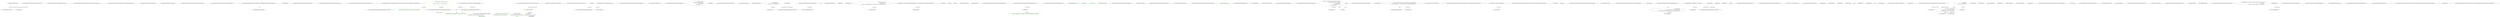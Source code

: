 digraph  {
n10 [label="Nancy.Json.JavaScriptPrimitiveConverter", span=""];
n0 [cluster="Nancy.Json.JavaScriptPrimitiveConverter.Deserialize(object, System.Type)", label="Entry Nancy.Json.JavaScriptPrimitiveConverter.Deserialize(object, System.Type)", span="9-9"];
n1 [cluster="Nancy.Json.JavaScriptPrimitiveConverter.Deserialize(object, System.Type)", label="return Deserialize(primitiveValue, type, null);", span="11-11"];
n2 [cluster="Nancy.Json.JavaScriptPrimitiveConverter.Deserialize(object, System.Type)", label="Exit Nancy.Json.JavaScriptPrimitiveConverter.Deserialize(object, System.Type)", span="9-9"];
n3 [cluster="Nancy.Json.JavaScriptPrimitiveConverter.Deserialize(object, System.Type, Nancy.Json.JavaScriptSerializer)", label="Entry Nancy.Json.JavaScriptPrimitiveConverter.Deserialize(object, System.Type, Nancy.Json.JavaScriptSerializer)", span="14-14"];
n4 [cluster="Nancy.Json.JavaScriptPrimitiveConverter.Deserialize(object, System.Type, Nancy.Json.JavaScriptSerializer)", label="Exit Nancy.Json.JavaScriptPrimitiveConverter.Deserialize(object, System.Type, Nancy.Json.JavaScriptSerializer)", span="14-14"];
n5 [cluster="Nancy.Json.JavaScriptPrimitiveConverter.Serialize(object)", label="Entry Nancy.Json.JavaScriptPrimitiveConverter.Serialize(object)", span="16-16"];
n6 [cluster="Nancy.Json.JavaScriptPrimitiveConverter.Serialize(object)", label="return Serialize(obj, null);", span="18-18"];
n7 [cluster="Nancy.Json.JavaScriptPrimitiveConverter.Serialize(object)", label="Exit Nancy.Json.JavaScriptPrimitiveConverter.Serialize(object)", span="16-16"];
n8 [cluster="Nancy.Json.JavaScriptPrimitiveConverter.Serialize(object, Nancy.Json.JavaScriptSerializer)", label="Entry Nancy.Json.JavaScriptPrimitiveConverter.Serialize(object, Nancy.Json.JavaScriptSerializer)", span="21-21"];
n9 [cluster="Nancy.Json.JavaScriptPrimitiveConverter.Serialize(object, Nancy.Json.JavaScriptSerializer)", label="Exit Nancy.Json.JavaScriptPrimitiveConverter.Serialize(object, Nancy.Json.JavaScriptSerializer)", span="21-21"];
m0_27 [cluster="Nancy.AsyncNamedPipelineBase<TAsyncDelegate, TSyncDelegate>.AddItemToEndOfPipeline(Nancy.PipelineItem<TAsyncDelegate>, bool)", file="BrowserDefaultsFixture.cs", label="Entry Nancy.AsyncNamedPipelineBase<TAsyncDelegate, TSyncDelegate>.AddItemToEndOfPipeline(Nancy.PipelineItem<TAsyncDelegate>, bool)", span="109-109"];
m0_53 [cluster="Nancy.Bootstrapper.AppDomainAssemblyTypeScanner.LoadAssemblies(string)", file="BrowserDefaultsFixture.cs", label="GetAssemblyDirectories()", span="154-154"];
m0_54 [cluster="Nancy.Bootstrapper.AppDomainAssemblyTypeScanner.LoadAssemblies(string)", file="BrowserDefaultsFixture.cs", label="LoadAssemblies(directory, wildcardFilename)", span="156-156"];
m0_55 [cluster="Nancy.Bootstrapper.AppDomainAssemblyTypeScanner.LoadAssemblies(string)", file="BrowserDefaultsFixture.cs", label="Exit Nancy.Bootstrapper.AppDomainAssemblyTypeScanner.LoadAssemblies(string)", span="152-152"];
m0_2 [cluster="Nancy.Bootstrapper.AppDomainAssemblyTypeScanner.AppDomainAssemblyTypeScanner()", file="BrowserDefaultsFixture.cs", label="Exit Nancy.Bootstrapper.AppDomainAssemblyTypeScanner.AppDomainAssemblyTypeScanner()", span="15-15"];
m0_3 [cluster="Nancy.Bootstrapper.AppDomainAssemblyTypeScanner.LoadAssembliesWithNancyReferences()", file="BrowserDefaultsFixture.cs", label="Entry Nancy.Bootstrapper.AppDomainAssemblyTypeScanner.LoadAssembliesWithNancyReferences()", span="214-214"];
m0_13 [cluster="Nancy.AfterPipeline.operator +(Nancy.AfterPipeline, System.Func<Nancy.NancyContext, System.Threading.CancellationToken, System.Threading.Tasks.Task>)", file="BrowserDefaultsFixture.cs", label="Entry Nancy.AfterPipeline.operator +(Nancy.AfterPipeline, System.Func<Nancy.NancyContext, System.Threading.CancellationToken, System.Threading.Tasks.Task>)", span="32-32"];
m0_22 [cluster="Nancy.Bootstrapper.AppDomainAssemblyTypeScanner.AddAssembliesToScan(params string[])", color=green, community=0, file="BrowserDefaultsFixture.cs", label="var scanningPredicates = normalisedNames.Select(s =>\r\n                {\r\n                    return (Func<Assembly, bool>)(a => a.GetName().Name == s);\r\n                })", prediction=0, span="113-116"];
m0_23 [cluster="Nancy.Bootstrapper.AppDomainAssemblyTypeScanner.AddAssembliesToScan(params string[])", file="BrowserDefaultsFixture.cs", label="AssembliesToScan = AssembliesToScan.Union(scanningPredicates)", span="118-118"];
m0_24 [cluster="Nancy.Bootstrapper.AppDomainAssemblyTypeScanner.AddAssembliesToScan(params string[])", file="BrowserDefaultsFixture.cs", label="Exit Nancy.Bootstrapper.AppDomainAssemblyTypeScanner.AddAssembliesToScan(params string[])", span="103-103"];
m0_25 [cluster="Nancy.Bootstrapper.AppDomainAssemblyTypeScanner.GetNormalisedAssemblyNames(string[])", file="BrowserDefaultsFixture.cs", label="Entry Nancy.Bootstrapper.AppDomainAssemblyTypeScanner.GetNormalisedAssemblyNames(string[])", span="344-344"];
m0_26 [cluster="System.Collections.Generic.IEnumerable<TSource>.ToArray<TSource>()", file="BrowserDefaultsFixture.cs", label="Entry System.Collections.Generic.IEnumerable<TSource>.ToArray<TSource>()", span="0-0"];
m0_146 [cluster="Nancy.Bootstrapper.AppDomainAssemblyTypeScanner.GetNormalisedAssemblyNames(string[])", file="BrowserDefaultsFixture.cs", label=assemblyNames, span="346-346"];
m0_148 [cluster="Nancy.Bootstrapper.AppDomainAssemblyTypeScanner.GetNormalisedAssemblyNames(string[])", file="BrowserDefaultsFixture.cs", label="yield return Path.GetFileNameWithoutExtension(assemblyName);", span="350-350"];
m0_149 [cluster="Nancy.Bootstrapper.AppDomainAssemblyTypeScanner.GetNormalisedAssemblyNames(string[])", file="BrowserDefaultsFixture.cs", label="yield return assemblyName;", span="354-354"];
m0_147 [cluster="Nancy.Bootstrapper.AppDomainAssemblyTypeScanner.GetNormalisedAssemblyNames(string[])", file="BrowserDefaultsFixture.cs", label="assemblyName.EndsWith(''.dll'') || assemblyName.EndsWith(''.exe'')", span="348-348"];
m0_150 [cluster="Nancy.Bootstrapper.AppDomainAssemblyTypeScanner.GetNormalisedAssemblyNames(string[])", file="BrowserDefaultsFixture.cs", label="Exit Nancy.Bootstrapper.AppDomainAssemblyTypeScanner.GetNormalisedAssemblyNames(string[])", span="344-344"];
m0_67 [cluster="System.IO.Directory.GetFiles(string, string)", file="BrowserDefaultsFixture.cs", label="Entry System.IO.Directory.GetFiles(string, string)", span="0-0"];
m0_71 [cluster="Nancy.Bootstrapper.AppDomainAssemblyTypeScanner.UpdateTypes()", file="BrowserDefaultsFixture.cs", label="Entry Nancy.Bootstrapper.AppDomainAssemblyTypeScanner.UpdateTypes()", span="189-189"];
m0_80 [cluster="Nancy.Bootstrapper.AppDomainAssemblyTypeScanner.UpdateTypes()", file="BrowserDefaultsFixture.cs", label="types = (from assembly in assemblies\r\n                     from type in assembly.SafeGetExportedTypes()\r\n                     where !type.IsAbstract\r\n                     select type).ToArray()", span="193-196"];
m0_79 [cluster="Nancy.Bootstrapper.AppDomainAssemblyTypeScanner.UpdateTypes()", file="BrowserDefaultsFixture.cs", label="UpdateAssemblies()", span="191-191"];
m0_81 [cluster="Nancy.Bootstrapper.AppDomainAssemblyTypeScanner.UpdateTypes()", file="BrowserDefaultsFixture.cs", label="Exit Nancy.Bootstrapper.AppDomainAssemblyTypeScanner.UpdateTypes()", span="189-189"];
m0_145 [cluster="string.IsNullOrWhiteSpace(string)", file="BrowserDefaultsFixture.cs", label="Entry string.IsNullOrWhiteSpace(string)", span="0-0"];
m0_90 [cluster="Nancy.Bootstrapper.AppDomainAssemblyTypeScanner.LoadAssembliesWithNancyReferences()", file="BrowserDefaultsFixture.cs", label=nancyReferencingAssembliesLoaded, span="216-216"];
m0_93 [cluster="Nancy.Bootstrapper.AppDomainAssemblyTypeScanner.LoadAssembliesWithNancyReferences()", file="BrowserDefaultsFixture.cs", label="var existingAssemblyPaths =\r\n                assemblies.Select(a => a.Location).ToArray()", span="223-224"];
m0_101 [cluster="Nancy.Bootstrapper.AppDomainAssemblyTypeScanner.LoadAssembliesWithNancyReferences()", file="BrowserDefaultsFixture.cs", label="Assembly.Load(inspectedAssembly.GetName())", span="248-248"];
m0_91 [cluster="Nancy.Bootstrapper.AppDomainAssemblyTypeScanner.LoadAssembliesWithNancyReferences()", file="BrowserDefaultsFixture.cs", label="return;", span="218-218"];
m0_104 [cluster="Nancy.Bootstrapper.AppDomainAssemblyTypeScanner.LoadAssembliesWithNancyReferences()", file="BrowserDefaultsFixture.cs", label="nancyReferencingAssembliesLoaded = true", span="263-263"];
m0_92 [cluster="Nancy.Bootstrapper.AppDomainAssemblyTypeScanner.LoadAssembliesWithNancyReferences()", file="BrowserDefaultsFixture.cs", label="UpdateAssemblies()", span="221-221"];
m0_94 [cluster="Nancy.Bootstrapper.AppDomainAssemblyTypeScanner.LoadAssembliesWithNancyReferences()", file="BrowserDefaultsFixture.cs", label="GetAssemblyDirectories()", span="226-226"];
m0_95 [cluster="Nancy.Bootstrapper.AppDomainAssemblyTypeScanner.LoadAssembliesWithNancyReferences()", file="BrowserDefaultsFixture.cs", label="var unloadedAssemblies = Directory\r\n                    .GetFiles(directory, ''*.dll'')\r\n                    .Where(f => !existingAssemblyPaths.Contains(f, StringComparer.InvariantCultureIgnoreCase)).ToArray()", span="228-230"];
m0_98 [cluster="Nancy.Bootstrapper.AppDomainAssemblyTypeScanner.LoadAssembliesWithNancyReferences()", file="BrowserDefaultsFixture.cs", label="inspectedAssembly = Assembly.ReflectionOnlyLoadFrom(unloadedAssembly)", span="237-237"];
m0_100 [cluster="Nancy.Bootstrapper.AppDomainAssemblyTypeScanner.LoadAssembliesWithNancyReferences()", file="BrowserDefaultsFixture.cs", label="inspectedAssembly != null && inspectedAssembly.GetReferencedAssemblies().Any(r => r.Name.StartsWith(''Nancy'', StringComparison.OrdinalIgnoreCase))", span="244-244"];
m0_96 [cluster="Nancy.Bootstrapper.AppDomainAssemblyTypeScanner.LoadAssembliesWithNancyReferences()", file="BrowserDefaultsFixture.cs", label=unloadedAssemblies, span="232-232"];
m0_103 [cluster="Nancy.Bootstrapper.AppDomainAssemblyTypeScanner.LoadAssembliesWithNancyReferences()", file="BrowserDefaultsFixture.cs", label="UpdateTypes()", span="261-261"];
m0_102 [cluster="Nancy.Bootstrapper.AppDomainAssemblyTypeScanner.LoadAssembliesWithNancyReferences()", file="BrowserDefaultsFixture.cs", label="UpdateTypes()", span="258-258"];
m0_97 [cluster="Nancy.Bootstrapper.AppDomainAssemblyTypeScanner.LoadAssembliesWithNancyReferences()", file="BrowserDefaultsFixture.cs", label="Assembly inspectedAssembly = null", span="234-234"];
m0_99 [cluster="Nancy.Bootstrapper.AppDomainAssemblyTypeScanner.LoadAssembliesWithNancyReferences()", file="BrowserDefaultsFixture.cs", label=BadImageFormatException, span="239-239"];
m0_105 [cluster="Nancy.Bootstrapper.AppDomainAssemblyTypeScanner.LoadAssembliesWithNancyReferences()", file="BrowserDefaultsFixture.cs", label="Exit Nancy.Bootstrapper.AppDomainAssemblyTypeScanner.LoadAssembliesWithNancyReferences()", span="214-214"];
m0_17 [cluster="Nancy.Bootstrapper.AppDomainAssemblyTypeScanner.AddAssembliesToScan(params string[])", file="BrowserDefaultsFixture.cs", label="Entry Nancy.Bootstrapper.AppDomainAssemblyTypeScanner.AddAssembliesToScan(params string[])", span="103-103"];
m0_18 [cluster="Nancy.Bootstrapper.AppDomainAssemblyTypeScanner.AddAssembliesToScan(params string[])", file="BrowserDefaultsFixture.cs", label="var normalisedNames = GetNormalisedAssemblyNames(assemblyNames).ToArray()", span="105-105"];
m0_19 [cluster="Nancy.Bootstrapper.AppDomainAssemblyTypeScanner.AddAssembliesToScan(params string[])", file="BrowserDefaultsFixture.cs", label=normalisedNames, span="107-107"];
m0_20 [cluster="Nancy.Bootstrapper.AppDomainAssemblyTypeScanner.AddAssembliesToScan(params string[])", file="BrowserDefaultsFixture.cs", label="LoadAssemblies(assemblyName + ''.dll'')", span="109-109"];
m0_36 [cluster="Nancy.AfterPipeline.Wrap(Nancy.PipelineItem<System.Action<Nancy.NancyContext>>)", file="BrowserDefaultsFixture.cs", label="Exit Nancy.AfterPipeline.Wrap(Nancy.PipelineItem<System.Action<Nancy.NancyContext>>)", span="67-67"];
m0_40 [cluster="lambda expression", color=green, community=0, file="BrowserDefaultsFixture.cs", label="return TaskHelpers.CompletedTask;", prediction=1, span="72-72"];
m0_37 [cluster="Nancy.PipelineItem<TDelegate>.PipelineItem(string, TDelegate)", file="BrowserDefaultsFixture.cs", label="Entry Nancy.PipelineItem<TDelegate>.PipelineItem(string, TDelegate)", span="8-8"];
m0_41 [cluster="lambda expression", color=green, community=0, file="BrowserDefaultsFixture.cs", label="Exit lambda expression", prediction=2, span="69-73"];
m0_38 [cluster="lambda expression", color=green, community=0, file="BrowserDefaultsFixture.cs", label="Entry lambda expression", prediction=3, span="69-73"];
m0_39 [cluster="lambda expression", color=green, community=0, file="BrowserDefaultsFixture.cs", label="pipelineItem.Delegate(ctx)", prediction=4, span="71-71"];
m0_42 [cluster="System.Action<T>.Invoke(T)", file="BrowserDefaultsFixture.cs", label="Entry System.Action<T>.Invoke(T)", span="0-0"];
m0_116 [cluster="Nancy.Bootstrapper.AppDomainAssemblyTypeScanner.TypesOf(System.Type)", file="BrowserDefaultsFixture.cs", label="Entry Nancy.Bootstrapper.AppDomainAssemblyTypeScanner.TypesOf(System.Type)", span="272-272"];
m0_117 [cluster="Nancy.Bootstrapper.AppDomainAssemblyTypeScanner.TypesOf(System.Type)", file="BrowserDefaultsFixture.cs", label="return TypesOf(type, ScanMode.All);", span="274-274"];
m0_118 [cluster="Nancy.Bootstrapper.AppDomainAssemblyTypeScanner.TypesOf(System.Type)", file="BrowserDefaultsFixture.cs", label="Exit Nancy.Bootstrapper.AppDomainAssemblyTypeScanner.TypesOf(System.Type)", span="272-272"];
m0_159 [cluster="System.Type.IsAssignableFrom(System.Type)", file="BrowserDefaultsFixture.cs", label="Entry System.Type.IsAssignableFrom(System.Type)", span="0-0"];
m0_0 [cluster="Nancy.Bootstrapper.AppDomainAssemblyTypeScanner.AppDomainAssemblyTypeScanner()", file="BrowserDefaultsFixture.cs", label="Entry Nancy.Bootstrapper.AppDomainAssemblyTypeScanner.AppDomainAssemblyTypeScanner()", span="15-15"];
m0_1 [cluster="Nancy.Bootstrapper.AppDomainAssemblyTypeScanner.AppDomainAssemblyTypeScanner()", color=green, community=0, file="BrowserDefaultsFixture.cs", label="LoadAssembliesWithNancyReferences()", prediction=5, span="17-17"];
m0_82 [cluster="System.Reflection.Assembly.SafeGetExportedTypes()", file="BrowserDefaultsFixture.cs", label="Entry System.Reflection.Assembly.SafeGetExportedTypes()", span="17-17"];
m0_151 [cluster="string.EndsWith(string)", file="BrowserDefaultsFixture.cs", label="Entry string.EndsWith(string)", span="0-0"];
m0_89 [cluster="System.Func<T, TResult>.Invoke(T)", file="BrowserDefaultsFixture.cs", label="Entry System.Func<T, TResult>.Invoke(T)", span="0-0"];
m0_12 [cluster="System.Reflection.Assembly.GetReferencedAssemblies()", file="BrowserDefaultsFixture.cs", label="Entry System.Reflection.Assembly.GetReferencedAssemblies()", span="0-0"];
m0_65 [cluster="Nancy.Bootstrapper.AppDomainAssemblyTypeScanner.UpdateAssemblies()", file="BrowserDefaultsFixture.cs", label="Entry Nancy.Bootstrapper.AppDomainAssemblyTypeScanner.UpdateAssemblies()", span="202-202"];
m0_83 [cluster="Nancy.Bootstrapper.AppDomainAssemblyTypeScanner.UpdateAssemblies()", file="BrowserDefaultsFixture.cs", label="assemblies = (from assembly in AppDomain.CurrentDomain.GetAssemblies()\r\n                          where AssembliesToScan.Any(asm => asm(assembly))\r\n                          where !assembly.IsDynamic\r\n                          where !assembly.ReflectionOnly\r\n                          select assembly).ToArray()", span="204-208"];
m0_84 [cluster="Nancy.Bootstrapper.AppDomainAssemblyTypeScanner.UpdateAssemblies()", file="BrowserDefaultsFixture.cs", label="Exit Nancy.Bootstrapper.AppDomainAssemblyTypeScanner.UpdateAssemblies()", span="202-202"];
m0_7 [cluster="lambda expression", file="BrowserDefaultsFixture.cs", label="Entry lambda expression", span="49-53"];
m0_8 [cluster="lambda expression", file="BrowserDefaultsFixture.cs", label="return !x.GetName().Name.StartsWith(''Nancy.Testing'',StringComparison.OrdinalIgnoreCase) &&\r\n                    x.GetReferencedAssemblies().Any(r => r.Name.StartsWith(''Nancy'', StringComparison.OrdinalIgnoreCase));", span="51-52"];
m0_10 [cluster="System.Reflection.Assembly.GetName()", file="BrowserDefaultsFixture.cs", label="Entry System.Reflection.Assembly.GetName()", span="0-0"];
m0_11 [cluster="string.StartsWith(string, System.StringComparison)", file="BrowserDefaultsFixture.cs", label="Entry string.StartsWith(string, System.StringComparison)", span="0-0"];
m0_153 [cluster="Nancy.Bootstrapper.AppDomainAssemblyTypeScannerExtensions.NotOfType<TType>(System.Collections.Generic.IEnumerable<System.Type>)", file="BrowserDefaultsFixture.cs", label="Entry Nancy.Bootstrapper.AppDomainAssemblyTypeScannerExtensions.NotOfType<TType>(System.Collections.Generic.IEnumerable<System.Type>)", span="362-362"];
m0_154 [cluster="Nancy.Bootstrapper.AppDomainAssemblyTypeScannerExtensions.NotOfType<TType>(System.Collections.Generic.IEnumerable<System.Type>)", file="BrowserDefaultsFixture.cs", label="return types.Where(t => !typeof(TType).IsAssignableFrom(t));", span="364-364"];
m0_155 [cluster="Nancy.Bootstrapper.AppDomainAssemblyTypeScannerExtensions.NotOfType<TType>(System.Collections.Generic.IEnumerable<System.Type>)", file="BrowserDefaultsFixture.cs", label="Exit Nancy.Bootstrapper.AppDomainAssemblyTypeScannerExtensions.NotOfType<TType>(System.Collections.Generic.IEnumerable<System.Type>)", span="362-362"];
m0_66 [cluster="Unk.ToArray", file="BrowserDefaultsFixture.cs", label="Entry Unk.ToArray", span=""];
m0_68 [cluster="Unk.Where", file="BrowserDefaultsFixture.cs", label="Entry Unk.Where", span=""];
m0_134 [cluster="Nancy.Bootstrapper.AppDomainAssemblyTypeScanner.TypesOf<TType>(Nancy.Bootstrapper.ScanMode)", file="BrowserDefaultsFixture.cs", label="Entry Nancy.Bootstrapper.AppDomainAssemblyTypeScanner.TypesOf<TType>(Nancy.Bootstrapper.ScanMode)", span="315-315"];
m0_135 [cluster="Nancy.Bootstrapper.AppDomainAssemblyTypeScanner.TypesOf<TType>(Nancy.Bootstrapper.ScanMode)", file="BrowserDefaultsFixture.cs", label="return TypesOf(typeof(TType), mode);", span="317-317"];
m0_136 [cluster="Nancy.Bootstrapper.AppDomainAssemblyTypeScanner.TypesOf<TType>(Nancy.Bootstrapper.ScanMode)", file="BrowserDefaultsFixture.cs", label="Exit Nancy.Bootstrapper.AppDomainAssemblyTypeScanner.TypesOf<TType>(Nancy.Bootstrapper.ScanMode)", span="315-315"];
m0_14 [cluster="lambda expression", file="BrowserDefaultsFixture.cs", label="Entry lambda expression", span="52-52"];
m0_16 [cluster="lambda expression", file="BrowserDefaultsFixture.cs", label="Exit lambda expression", span="52-52"];
m0_21 [cluster="Nancy.AsyncNamedPipelineBase<TAsyncDelegate, TSyncDelegate>.AddItemToEndOfPipeline(TSyncDelegate)", color=green, community=0, file="BrowserDefaultsFixture.cs", label="Entry Nancy.AsyncNamedPipelineBase<TAsyncDelegate, TSyncDelegate>.AddItemToEndOfPipeline(TSyncDelegate)", prediction=6, span="96-96"];
m0_57 [cluster="Nancy.Bootstrapper.AppDomainAssemblyTypeScanner.LoadAssemblies(string, string)", file="BrowserDefaultsFixture.cs", label="Entry Nancy.Bootstrapper.AppDomainAssemblyTypeScanner.LoadAssemblies(string, string)", span="166-166"];
m0_59 [cluster="Nancy.Bootstrapper.AppDomainAssemblyTypeScanner.LoadAssemblies(string, string)", file="BrowserDefaultsFixture.cs", label="var existingAssemblyPaths = assemblies.Select(a => a.Location).ToArray()", span="170-170"];
m0_58 [cluster="Nancy.Bootstrapper.AppDomainAssemblyTypeScanner.LoadAssemblies(string, string)", file="BrowserDefaultsFixture.cs", label="UpdateAssemblies()", span="168-168"];
m0_60 [cluster="Nancy.Bootstrapper.AppDomainAssemblyTypeScanner.LoadAssemblies(string, string)", file="BrowserDefaultsFixture.cs", label="var unloadedAssemblies =\r\n                Directory.GetFiles(containingDirectory, wildcardFilename).Where(\r\n                    f => !existingAssemblyPaths.Contains(f, StringComparer.InvariantCultureIgnoreCase)).ToArray()", span="172-174"];
m0_61 [cluster="Nancy.Bootstrapper.AppDomainAssemblyTypeScanner.LoadAssemblies(string, string)", file="BrowserDefaultsFixture.cs", label=unloadedAssemblies, span="177-177"];
m0_63 [cluster="Nancy.Bootstrapper.AppDomainAssemblyTypeScanner.LoadAssemblies(string, string)", file="BrowserDefaultsFixture.cs", label="UpdateTypes()", span="182-182"];
m0_62 [cluster="Nancy.Bootstrapper.AppDomainAssemblyTypeScanner.LoadAssemblies(string, string)", file="BrowserDefaultsFixture.cs", label="Assembly.Load(AssemblyName.GetAssemblyName(unloadedAssembly))", span="179-179"];
m0_64 [cluster="Nancy.Bootstrapper.AppDomainAssemblyTypeScanner.LoadAssemblies(string, string)", file="BrowserDefaultsFixture.cs", label="Exit Nancy.Bootstrapper.AppDomainAssemblyTypeScanner.LoadAssemblies(string, string)", span="166-166"];
m0_156 [cluster="lambda expression", file="BrowserDefaultsFixture.cs", label="Entry lambda expression", span="364-364"];
m0_30 [cluster="Nancy.AfterPipeline.Invoke(Nancy.NancyContext, System.Threading.CancellationToken)", file="BrowserDefaultsFixture.cs", label="await pipelineDelegate.Invoke(context, cancellationToken).ConfigureAwait(false)", span="58-58"];
m0_31 [cluster="Nancy.AfterPipeline.Invoke(Nancy.NancyContext, System.Threading.CancellationToken)", color=green, community=0, file="BrowserDefaultsFixture.cs", label="Exit Nancy.AfterPipeline.Invoke(Nancy.NancyContext, System.Threading.CancellationToken)", prediction=4, span="54-54"];
m0_32 [cluster="System.Func<T1, T2, TResult>.Invoke(T1, T2)", file="BrowserDefaultsFixture.cs", label="Entry System.Func<T1, T2, TResult>.Invoke(T1, T2)", span="0-0"];
m0_34 [cluster="Nancy.AfterPipeline.Wrap(Nancy.PipelineItem<System.Action<Nancy.NancyContext>>)", color=green, community=0, file="BrowserDefaultsFixture.cs", label="Entry Nancy.AfterPipeline.Wrap(Nancy.PipelineItem<System.Action<Nancy.NancyContext>>)", prediction=4, span="67-67"];
m0_33 [cluster="System.Threading.Tasks.Task.ConfigureAwait(bool)", file="BrowserDefaultsFixture.cs", label="Entry System.Threading.Tasks.Task.ConfigureAwait(bool)", span="0-0"];
m0_43 [cluster="lambda expression", file="BrowserDefaultsFixture.cs", label="Nancy.AfterPipeline", span=""];
m0_44 [cluster="lambda expression", color=green, community=0, file="BrowserDefaultsFixture.cs", label="Nancy.PipelineItem<System.Action<Nancy.NancyContext>>", prediction=4, span=""];
m0_45 [cluster="lambda expression", file="BrowserDefaultsFixture.cs", label="Exit lambda expression", span="133-133"];
m0_47 [cluster="lambda expression", color=green, community=0, file="BrowserDefaultsFixture.cs", label="a == an", prediction=4, span="133-133"];
m0_46 [cluster="lambda expression", file="BrowserDefaultsFixture.cs", label="Entry lambda expression", span="133-133"];
m0_48 [cluster="lambda expression", file="BrowserDefaultsFixture.cs", label="Exit lambda expression", span="133-133"];
m0_72 [cluster="lambda expression", file="BrowserDefaultsFixture.cs", label="Entry lambda expression", span="170-170"];
m0_76 [cluster="lambda expression", file="BrowserDefaultsFixture.cs", label="!existingAssemblyPaths.Contains(f, StringComparer.InvariantCultureIgnoreCase)", span="174-174"];
m0_107 [cluster="lambda expression", file="BrowserDefaultsFixture.cs", label="Entry lambda expression", span="224-224"];
m0_111 [cluster="lambda expression", file="BrowserDefaultsFixture.cs", label="!existingAssemblyPaths.Contains(f, StringComparer.InvariantCultureIgnoreCase)", span="230-230"];
m0_75 [cluster="lambda expression", file="BrowserDefaultsFixture.cs", label="Entry lambda expression", span="174-174"];
m0_74 [cluster="lambda expression", file="BrowserDefaultsFixture.cs", label="Exit lambda expression", span="170-170"];
m0_73 [cluster="lambda expression", file="BrowserDefaultsFixture.cs", label="a.Location", span="170-170"];
m0_77 [cluster="lambda expression", file="BrowserDefaultsFixture.cs", label="Exit lambda expression", span="174-174"];
m0_109 [cluster="lambda expression", file="BrowserDefaultsFixture.cs", label="Exit lambda expression", span="224-224"];
m0_108 [cluster="lambda expression", file="BrowserDefaultsFixture.cs", label="a.Location", span="224-224"];
m0_110 [cluster="lambda expression", file="BrowserDefaultsFixture.cs", label="Entry lambda expression", span="230-230"];
m0_112 [cluster="lambda expression", file="BrowserDefaultsFixture.cs", label="Exit lambda expression", span="230-230"];
m0_114 [cluster="lambda expression", file="BrowserDefaultsFixture.cs", label="r.Name.StartsWith(''Nancy'', StringComparison.OrdinalIgnoreCase)", span="244-244"];
m0_113 [cluster="lambda expression", file="BrowserDefaultsFixture.cs", label="Entry lambda expression", span="244-244"];
m0_86 [cluster="lambda expression", file="BrowserDefaultsFixture.cs", label="Entry lambda expression", span="205-205"];
m0_87 [cluster="lambda expression", file="BrowserDefaultsFixture.cs", label="asm(assembly)", span="205-205"];
m0_115 [cluster="lambda expression", file="BrowserDefaultsFixture.cs", label="Exit lambda expression", span="244-244"];
m0_125 [cluster="lambda expression", file="BrowserDefaultsFixture.cs", label="Entry lambda expression", span="294-294"];
m0_128 [cluster="lambda expression", file="BrowserDefaultsFixture.cs", label="Entry lambda expression", span="295-295"];
m0_88 [cluster="lambda expression", file="BrowserDefaultsFixture.cs", label="Exit lambda expression", span="205-205"];
m0_127 [cluster="lambda expression", file="BrowserDefaultsFixture.cs", label="Exit lambda expression", span="294-294"];
m0_126 [cluster="lambda expression", file="BrowserDefaultsFixture.cs", label="t.Assembly == nancyAssembly", span="294-294"];
m0_130 [cluster="lambda expression", file="BrowserDefaultsFixture.cs", label="Exit lambda expression", span="295-295"];
m0_129 [cluster="lambda expression", file="BrowserDefaultsFixture.cs", label="t.Assembly != nancyAssembly", span="295-295"];
m0_157 [cluster="lambda expression", file="BrowserDefaultsFixture.cs", label="!typeof(TType).IsAssignableFrom(t)", span="364-364"];
m0_158 [cluster="lambda expression", file="BrowserDefaultsFixture.cs", label="Exit lambda expression", span="364-364"];
m0_119 [cluster="Nancy.Bootstrapper.AppDomainAssemblyTypeScanner.TypesOf(System.Type, Nancy.Bootstrapper.ScanMode)", file="BrowserDefaultsFixture.cs", label="Entry Nancy.Bootstrapper.AppDomainAssemblyTypeScanner.TypesOf(System.Type, Nancy.Bootstrapper.ScanMode)", span="283-283"];
m0_120 [cluster="Nancy.Bootstrapper.AppDomainAssemblyTypeScanner.TypesOf(System.Type, Nancy.Bootstrapper.ScanMode)", file="BrowserDefaultsFixture.cs", label="var returnTypes =\r\n                Types.Where(type.IsAssignableFrom)", span="285-286"];
m0_123 [cluster="Nancy.Bootstrapper.AppDomainAssemblyTypeScanner.TypesOf(System.Type, Nancy.Bootstrapper.ScanMode)", file="BrowserDefaultsFixture.cs", label="return (mode == ScanMode.OnlyNancy) ?\r\n                returnTypes.Where(t => t.Assembly == nancyAssembly) :\r\n                returnTypes.Where(t => t.Assembly != nancyAssembly);", span="293-295"];
m0_121 [cluster="Nancy.Bootstrapper.AppDomainAssemblyTypeScanner.TypesOf(System.Type, Nancy.Bootstrapper.ScanMode)", file="BrowserDefaultsFixture.cs", label="mode == ScanMode.All", span="288-288"];
m0_122 [cluster="Nancy.Bootstrapper.AppDomainAssemblyTypeScanner.TypesOf(System.Type, Nancy.Bootstrapper.ScanMode)", file="BrowserDefaultsFixture.cs", label="return returnTypes;", span="290-290"];
m0_124 [cluster="Nancy.Bootstrapper.AppDomainAssemblyTypeScanner.TypesOf(System.Type, Nancy.Bootstrapper.ScanMode)", file="BrowserDefaultsFixture.cs", label="Exit Nancy.Bootstrapper.AppDomainAssemblyTypeScanner.TypesOf(System.Type, Nancy.Bootstrapper.ScanMode)", span="283-283"];
m0_78 [cluster="Unk.Contains", file="BrowserDefaultsFixture.cs", label="Entry Unk.Contains", span=""];
m0_29 [cluster="Nancy.AfterPipeline.Invoke(Nancy.NancyContext, System.Threading.CancellationToken)", file="BrowserDefaultsFixture.cs", label="this.PipelineDelegates", span="56-56"];
m0_70 [cluster="System.Reflection.Assembly.Load(System.Reflection.AssemblyName)", file="BrowserDefaultsFixture.cs", label="Entry System.Reflection.Assembly.Load(System.Reflection.AssemblyName)", span="0-0"];
m0_28 [cluster="Nancy.AfterPipeline.Invoke(Nancy.NancyContext, System.Threading.CancellationToken)", file="BrowserDefaultsFixture.cs", label="Entry Nancy.AfterPipeline.Invoke(Nancy.NancyContext, System.Threading.CancellationToken)", span="54-54"];
m0_85 [cluster="System.AppDomain.GetAssemblies()", file="BrowserDefaultsFixture.cs", label="Entry System.AppDomain.GetAssemblies()", span="0-0"];
m0_144 [cluster="string.Split(params char[])", file="BrowserDefaultsFixture.cs", label="Entry string.Split(params char[])", span="0-0"];
m0_131 [cluster="Nancy.Bootstrapper.AppDomainAssemblyTypeScanner.TypesOf<TType>()", file="BrowserDefaultsFixture.cs", label="Entry Nancy.Bootstrapper.AppDomainAssemblyTypeScanner.TypesOf<TType>()", span="304-304"];
m0_132 [cluster="Nancy.Bootstrapper.AppDomainAssemblyTypeScanner.TypesOf<TType>()", file="BrowserDefaultsFixture.cs", label="return TypesOf<TType>(ScanMode.All);", span="306-306"];
m0_133 [cluster="Nancy.Bootstrapper.AppDomainAssemblyTypeScanner.TypesOf<TType>()", file="BrowserDefaultsFixture.cs", label="Exit Nancy.Bootstrapper.AppDomainAssemblyTypeScanner.TypesOf<TType>()", span="304-304"];
m0_69 [cluster="Unk.GetAssemblyName", file="BrowserDefaultsFixture.cs", label="Entry Unk.GetAssemblyName", span=""];
m0_106 [cluster="Unk.ReflectionOnlyLoadFrom", file="BrowserDefaultsFixture.cs", label="Entry Unk.ReflectionOnlyLoadFrom", span=""];
m0_56 [cluster="Nancy.Bootstrapper.AppDomainAssemblyTypeScanner.GetAssemblyDirectories()", file="BrowserDefaultsFixture.cs", label="Entry Nancy.Bootstrapper.AppDomainAssemblyTypeScanner.GetAssemblyDirectories()", span="324-324"];
m0_137 [cluster="Nancy.Bootstrapper.AppDomainAssemblyTypeScanner.GetAssemblyDirectories()", file="BrowserDefaultsFixture.cs", label="var privateBinPathDirectories = AppDomain.CurrentDomain.SetupInformation.PrivateBinPath == null\r\n                                                ? new string[] { }\r\n                                                : AppDomain.CurrentDomain.SetupInformation.PrivateBinPath.Split(';')", span="326-328"];
m0_140 [cluster="Nancy.Bootstrapper.AppDomainAssemblyTypeScanner.GetAssemblyDirectories()", file="BrowserDefaultsFixture.cs", label="yield return privateBinPathDirectory;", span="334-334"];
m0_142 [cluster="Nancy.Bootstrapper.AppDomainAssemblyTypeScanner.GetAssemblyDirectories()", file="BrowserDefaultsFixture.cs", label="yield return AppDomain.CurrentDomain.SetupInformation.ApplicationBase;", span="340-340"];
m0_141 [cluster="Nancy.Bootstrapper.AppDomainAssemblyTypeScanner.GetAssemblyDirectories()", file="BrowserDefaultsFixture.cs", label="AppDomain.CurrentDomain.SetupInformation.PrivateBinPathProbe == null", span="338-338"];
m0_138 [cluster="Nancy.Bootstrapper.AppDomainAssemblyTypeScanner.GetAssemblyDirectories()", file="BrowserDefaultsFixture.cs", label=privateBinPathDirectories, span="330-330"];
m0_139 [cluster="Nancy.Bootstrapper.AppDomainAssemblyTypeScanner.GetAssemblyDirectories()", file="BrowserDefaultsFixture.cs", label="!string.IsNullOrWhiteSpace(privateBinPathDirectory)", span="332-332"];
m0_143 [cluster="Nancy.Bootstrapper.AppDomainAssemblyTypeScanner.GetAssemblyDirectories()", file="BrowserDefaultsFixture.cs", label="Exit Nancy.Bootstrapper.AppDomainAssemblyTypeScanner.GetAssemblyDirectories()", span="324-324"];
m0_152 [cluster="System.IO.Path.GetFileNameWithoutExtension(string)", file="BrowserDefaultsFixture.cs", label="Entry System.IO.Path.GetFileNameWithoutExtension(string)", span="0-0"];
m0_4 [cluster="Nancy.AfterPipeline.implicit operator System.Func<Nancy.NancyContext, System.Threading.CancellationToken, System.Threading.Tasks.Task>(Nancy.AfterPipeline)", file="BrowserDefaultsFixture.cs", label="Entry Nancy.AfterPipeline.implicit operator System.Func<Nancy.NancyContext, System.Threading.CancellationToken, System.Threading.Tasks.Task>(Nancy.AfterPipeline)", span="20-20"];
m0_5 [cluster="Nancy.AfterPipeline.implicit operator System.Func<Nancy.NancyContext, System.Threading.CancellationToken, System.Threading.Tasks.Task>(Nancy.AfterPipeline)", file="BrowserDefaultsFixture.cs", label="return pipeline.Invoke;", span="22-22"];
m0_6 [cluster="Nancy.AfterPipeline.implicit operator System.Func<Nancy.NancyContext, System.Threading.CancellationToken, System.Threading.Tasks.Task>(Nancy.AfterPipeline)", file="BrowserDefaultsFixture.cs", label="Exit Nancy.AfterPipeline.implicit operator System.Func<Nancy.NancyContext, System.Threading.CancellationToken, System.Threading.Tasks.Task>(Nancy.AfterPipeline)", span="20-20"];
m0_160 [file="BrowserDefaultsFixture.cs", label=string, span=""];
m0_161 [file="BrowserDefaultsFixture.cs", label="System.Reflection.Assembly", span=""];
m0_162 [file="BrowserDefaultsFixture.cs", label=existingAssemblyPaths, span=""];
m0_164 [file="BrowserDefaultsFixture.cs", label=existingAssemblyPaths, span=""];
m0_163 [file="BrowserDefaultsFixture.cs", label=assembly, span=""];
n10 -> n1  [color=darkseagreen4, key=1, label="Nancy.Json.JavaScriptPrimitiveConverter", style=dashed];
n10 -> n6  [color=darkseagreen4, key=1, label="Nancy.Json.JavaScriptPrimitiveConverter", style=dashed];
m0_27 -> m0_54  [color=darkseagreen4, key=1, label=string, style=dashed];
m0_22 -> m0_24  [color=darkseagreen4, key=1, label="Nancy.AfterPipeline", style=dashed];
m0_22 -> m0_25  [color=darkseagreen4, key=1, label="Nancy.AfterPipeline", style=dashed];
m0_22 -> m0_30  [color=green, key=1, label="lambda expression", style=dashed];
m0_146 -> m0_148  [color=darkseagreen4, key=1, label=assemblyName, style=dashed];
m0_146 -> m0_149  [color=darkseagreen4, key=1, label=assemblyName, style=dashed];
m0_93 -> m0_107  [color=darkseagreen4, key=1, label="lambda expression", style=dashed];
m0_93 -> m0_111  [color=darkseagreen4, key=1, label=existingAssemblyPaths, style=dashed];
m0_95 -> m0_110  [color=darkseagreen4, key=1, label="lambda expression", style=dashed];
m0_98 -> m0_101  [color=darkseagreen4, key=1, label=inspectedAssembly, style=dashed];
m0_100 -> m0_113  [color=darkseagreen4, key=1, label="lambda expression", style=dashed];
m0_17 -> m0_19  [color=darkseagreen4, key=1, label="Nancy.AfterPipeline", style=dashed];
m0_19 -> m0_21  [color=green, key=1, label=assemblyName, style=dashed];
m0_36 -> m0_40  [color=green, key=1, label="params System.Reflection.Assembly[]", style=dashed];
m0_40 -> m0_43  [color=green, key=1, label="lambda expression", style=dashed];
m0_37 -> m0_39  [color=green, key=1, label=assembly, style=dashed];
m0_83 -> m0_86  [color=darkseagreen4, key=1, label="lambda expression", style=dashed];
m0_83 -> m0_87  [color=darkseagreen4, key=1, label=assembly, style=dashed];
m0_8 -> m0_10  [color=darkseagreen4, key=1, label=pipeline, style=dashed];
m0_8 -> m0_14  [color=darkseagreen4, key=1, label="lambda expression", style=dashed];
m0_154 -> m0_156  [color=darkseagreen4, key=1, label="lambda expression", style=dashed];
m0_57 -> m0_60  [color=darkseagreen4, key=1, label=string, style=dashed];
m0_59 -> m0_72  [color=darkseagreen4, key=1, label="lambda expression", style=dashed];
m0_59 -> m0_76  [color=darkseagreen4, key=1, label=existingAssemblyPaths, style=dashed];
m0_60 -> m0_75  [color=darkseagreen4, key=1, label="lambda expression", style=dashed];
m0_30 -> m0_34  [color=green, key=1, label=string, style=dashed];
m0_31 -> m0_34  [color=green, key=1, label="System.Reflection.Assembly", style=dashed];
m0_34 -> m0_39  [color=darkseagreen4, key=1, label="Nancy.PipelineItem<System.Action<Nancy.NancyContext>>", style=dashed];
m0_43 -> m0_47  [color=green, key=1, label="System.Reflection.Assembly", style=dashed];
m0_43 -> m0_29  [color=darkseagreen4, key=1, label="Nancy.AfterPipeline", style=dashed];
m0_44 -> m0_47  [color=green, key=1, label="System.Reflection.Assembly", style=dashed];
m0_44 -> m0_39  [color=darkseagreen4, key=1, label="Nancy.PipelineItem<System.Action<Nancy.NancyContext>>", style=dashed];
m0_119 -> m0_123  [color=darkseagreen4, key=1, label="Nancy.Bootstrapper.ScanMode", style=dashed];
m0_119 -> m0_121  [color=darkseagreen4, key=1, label="Nancy.Bootstrapper.ScanMode", style=dashed];
m0_120 -> m0_122  [color=darkseagreen4, key=1, label=returnTypes, style=dashed];
m0_120 -> m0_123  [color=darkseagreen4, key=1, label=returnTypes, style=dashed];
m0_123 -> m0_125  [color=darkseagreen4, key=1, label="lambda expression", style=dashed];
m0_123 -> m0_128  [color=darkseagreen4, key=1, label="lambda expression", style=dashed];
m0_28 -> m0_30  [color=darkseagreen4, key=1, label="Nancy.NancyContext", style=dashed];
m0_138 -> m0_140  [color=darkseagreen4, key=1, label=privateBinPathDirectory, style=dashed];
m0_160 -> m0_34  [color=green, key=1, label=string, style=dashed];
m0_161 -> m0_47  [color=green, key=1, label="System.Reflection.Assembly", style=dashed];
m0_162 -> m0_76  [color=darkseagreen4, key=1, label=existingAssemblyPaths, style=dashed];
m0_164 -> m0_111  [color=darkseagreen4, key=1, label=existingAssemblyPaths, style=dashed];
m0_163 -> m0_87  [color=darkseagreen4, key=1, label=assembly, style=dashed];
}
